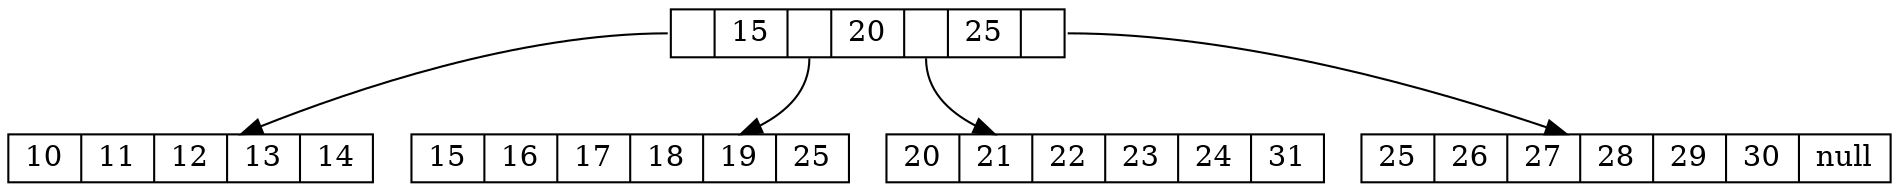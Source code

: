 digraph G {
  node [shape = record,height=.1];
node4[label = "<f0> |15|<f1> |20|<f2> |25|<f3>"];
node0[label = "<f0> 10|<f1> 11|<f2> 12|<f3> 13|<f5> 14"];
"node4":f0 -> "node0"
node1[label = "<f0> 15|<f1> 16|<f2> 17|<f3> 18|<f4> 19|<f6> 25"];
"node4":f1 -> "node1"
node5[label = "<f0> 20|<f1> 21|<f2> 22|<f3> 23|<f4> 24|<f6> 31"];
"node4":f2 -> "node5"
node6[label = "<f0> 25|<f1> 26|<f2> 27|<f3> 28|<f4> 29|<f5> 30|<f7> null"];
"node4":f3 -> "node6"
}